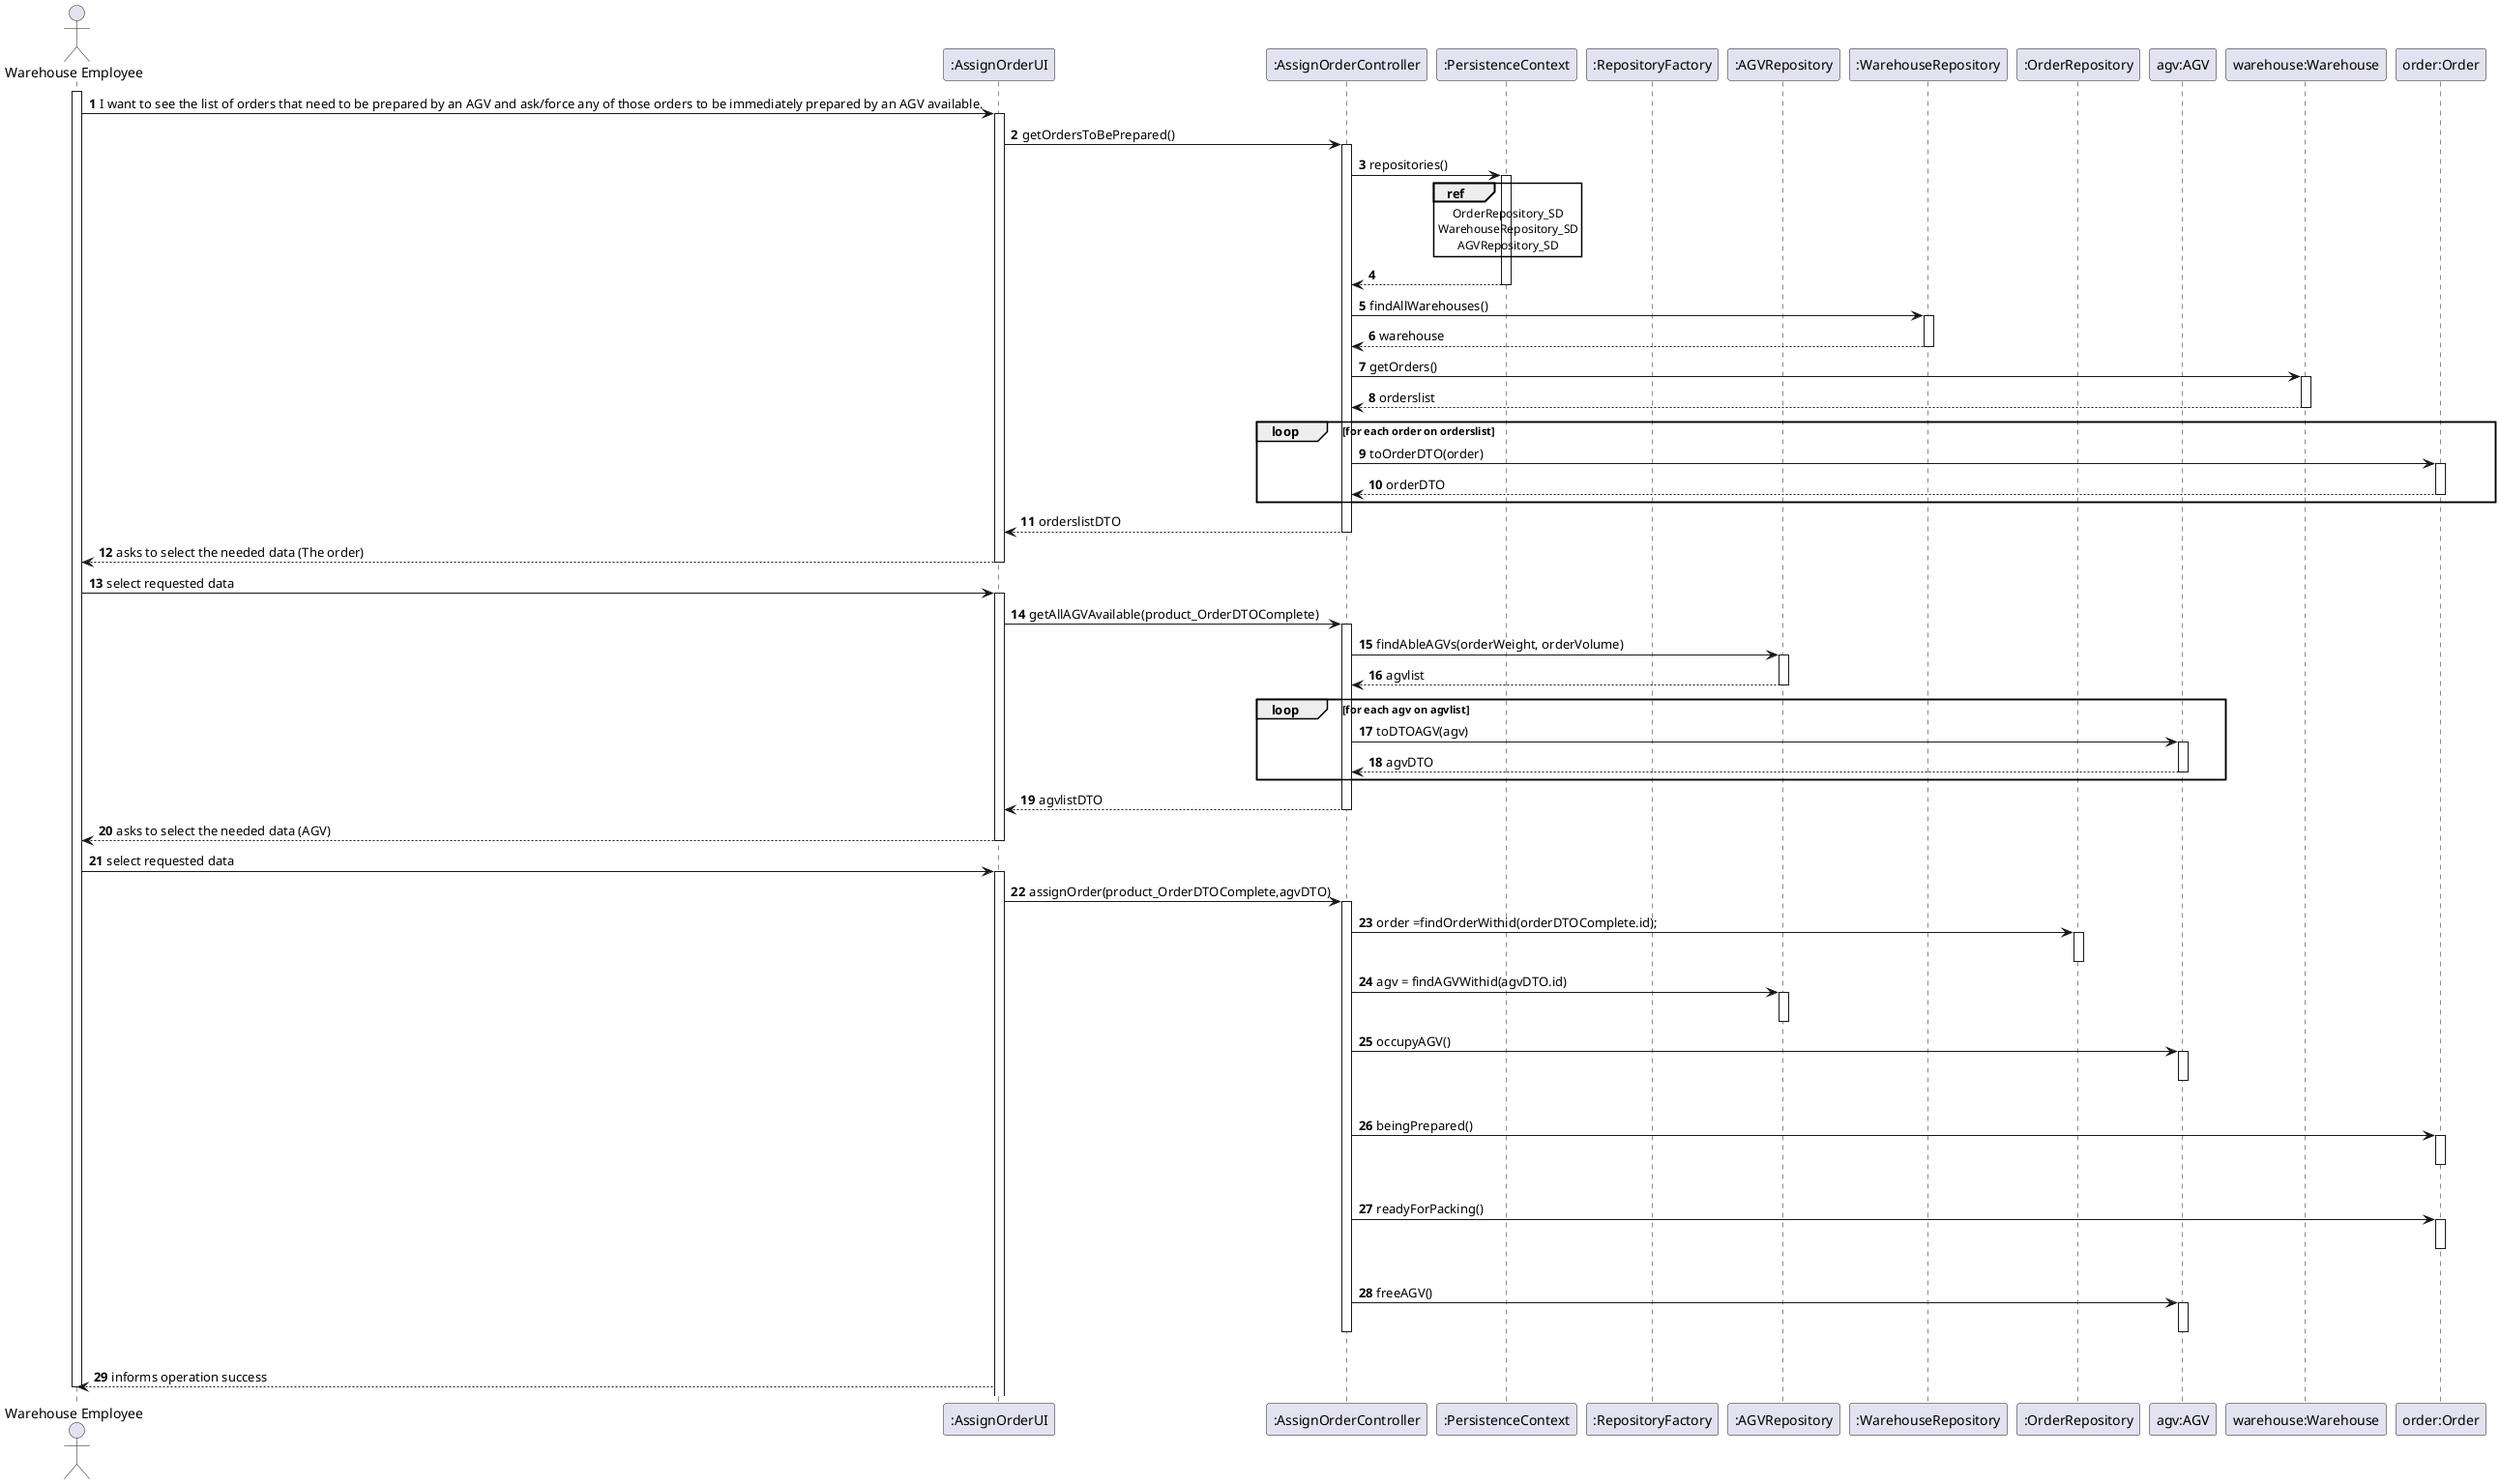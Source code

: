 @startuml
autonumber
'hide footbox
actor "Warehouse Employee" as WE

participant ":AssignOrderUI" as UI
participant ":AssignOrderController" as CTRL
participant ":PersistenceContext" as PC
participant ":RepositoryFactory" as RF
participant ":AGVRepository" as AR
participant ":WarehouseRepository" as WR
participant ":OrderRepository" as OR
participant "agv:AGV" as A
participant "warehouse:Warehouse" as W
participant "order:Order" as O

activate WE
WE -> UI: I want to see the list of orders that need to be prepared by an AGV and ask/force any of those orders to be immediately prepared by an AGV available.
activate UI
UI -> CTRL : getOrdersToBePrepared()
activate CTRL
CTRL -> PC : repositories()

activate PC
ref over PC
OrderRepository_SD
WarehouseRepository_SD
AGVRepository_SD
end ref
PC --> CTRL
deactivate PC


CTRL -> WR : findAllWarehouses()
activate WR
WR --> CTRL : warehouse
deactivate WR
CTRL -> W : getOrders()
activate W
W --> CTRL : orderslist
deactivate W
loop for each order on orderslist
CTRL -> O : toOrderDTO(order)
activate O
O --> CTRL :orderDTO
deactivate O
end
CTRL --> UI :orderslistDTO

deactivate CTRL
UI --> WE: asks to select the needed data (The order)
deactivate UI
WE -> UI: select requested data
activate UI

UI -> CTRL : getAllAGVAvailable(product_OrderDTOComplete)
activate CTRL
CTRL -> AR : findAbleAGVs(orderWeight, orderVolume)
activate AR
AR --> CTRL : agvlist
deactivate AR

loop for each agv on agvlist
CTRL -> A : toDTOAGV(agv)
activate A
A --> CTRL :agvDTO
deactivate A
end
CTRL --> UI : agvlistDTO
deactivate CTRL
UI --> WE: asks to select the needed data (AGV)
deactivate UI
WE -> UI: select requested data
activate UI
UI -> CTRL : assignOrder(product_OrderDTOComplete,agvDTO)
activate CTRL

CTRL ->  OR : order =findOrderWithid(orderDTOComplete.id);
activate OR
deactivate OR
CTRL -> AR :  agv = findAGVWithid(agvDTO.id)
activate AR
deactivate AR

CTRL -> A: occupyAGV()
activate A
|||
deactivate A

CTRL -> O: beingPrepared()
activate O
|||
deactivate O

CTRL -> O: readyForPacking()
activate O
|||
deactivate O

CTRL -> A: freeAGV()
activate A
|||
deactivate A
deactivate CTRL
UI --> WE: informs operation success






deactivate WE
@enduml